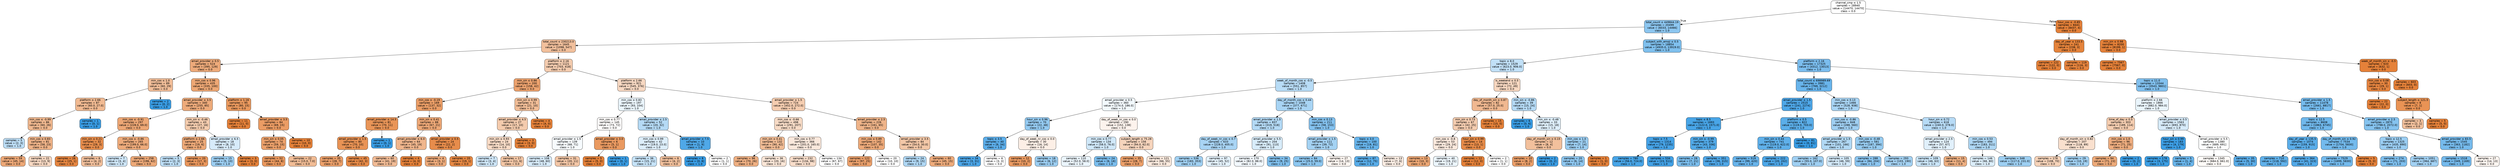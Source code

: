 digraph Tree {
node [shape=box, style="filled, rounded", color="black", fontname="helvetica"] ;
edge [fontname="helvetica"] ;
0 [label=<channel_cmp &le; 1.5<br/>samples = 28940<br/>value = [14470, 14470]<br/>class = 0.0>, fillcolor="#ffffff"] ;
1 [label=<total_count &le; 449844.19<br/>samples = 20499<br/>value = [6033, 14466]<br/>class = 1.0>, fillcolor="#8cc6f0"] ;
0 -> 1 [labeldistance=2.5, labelangle=45, headlabel="True"] ;
2 [label=<total_count &le; 230213.0<br/>samples = 1645<br/>value = [1098, 547]<br/>class = 0.0>, fillcolor="#f2c09c"] ;
1 -> 2 ;
3 [label=<email_provider &le; 0.5<br/>samples = 524<br/>value = [395, 129]<br/>class = 0.0>, fillcolor="#edaa7a"] ;
2 -> 3 ;
4 [label=<min_cos &le; 1.0<br/>samples = 89<br/>value = [60, 29]<br/>class = 0.0>, fillcolor="#f2be99"] ;
3 -> 4 ;
5 [label=<platform &le; 2.66<br/>samples = 87<br/>value = [60.0, 27.0]<br/>class = 0.0>, fillcolor="#f1ba92"] ;
4 -> 5 ;
6 [label=<min_cos &le; -0.99<br/>samples = 86<br/>value = [60, 26]<br/>class = 0.0>, fillcolor="#f0b88f"] ;
5 -> 6 ;
7 [label=<samples = 5<br/>value = [2, 3]<br/>class = 1.0>, fillcolor="#bddef6"] ;
6 -> 7 ;
8 [label=<min_cos &le; 0.83<br/>samples = 81<br/>value = [58, 23]<br/>class = 0.0>, fillcolor="#efb388"] ;
6 -> 8 ;
9 [label=<samples = 59<br/>value = [45, 14]<br/>class = 0.0>, fillcolor="#eda877"] ;
8 -> 9 ;
10 [label=<samples = 22<br/>value = [13, 9]<br/>class = 0.0>, fillcolor="#f7d8c2"] ;
8 -> 10 ;
11 [label=<samples = 1<br/>value = [0, 1]<br/>class = 1.0>, fillcolor="#399de5"] ;
5 -> 11 ;
12 [label=<samples = 2<br/>value = [0, 2]<br/>class = 1.0>, fillcolor="#399de5"] ;
4 -> 12 ;
13 [label=<min_cos &le; 0.96<br/>samples = 435<br/>value = [335, 100]<br/>class = 0.0>, fillcolor="#eda774"] ;
3 -> 13 ;
14 [label=<email_provider &le; 3.5<br/>samples = 340<br/>value = [255, 85]<br/>class = 0.0>, fillcolor="#eeab7b"] ;
13 -> 14 ;
15 [label=<min_cos &le; -0.91<br/>samples = 297<br/>value = [228.0, 69.0]<br/>class = 0.0>, fillcolor="#eda775"] ;
14 -> 15 ;
16 [label=<min_sin &le; 0.21<br/>samples = 32<br/>value = [29, 3]<br/>class = 0.0>, fillcolor="#e88e4d"] ;
15 -> 16 ;
17 [label=<samples = 26<br/>value = [25, 1]<br/>class = 0.0>, fillcolor="#e68641"] ;
16 -> 17 ;
18 [label=<samples = 6<br/>value = [4, 2]<br/>class = 0.0>, fillcolor="#f2c09c"] ;
16 -> 18 ;
19 [label=<min_cos &le; -0.86<br/>samples = 265<br/>value = [199.0, 66.0]<br/>class = 0.0>, fillcolor="#eeab7b"] ;
15 -> 19 ;
20 [label=<samples = 7<br/>value = [3, 4]<br/>class = 1.0>, fillcolor="#cee6f8"] ;
19 -> 20 ;
21 [label=<samples = 258<br/>value = [196, 62]<br/>class = 0.0>, fillcolor="#eda978"] ;
19 -> 21 ;
22 [label=<min_sin &le; -0.46<br/>samples = 43<br/>value = [27, 16]<br/>class = 0.0>, fillcolor="#f4ccae"] ;
14 -> 22 ;
23 [label=<platform &le; 2.66<br/>samples = 25<br/>value = [19, 6]<br/>class = 0.0>, fillcolor="#eda978"] ;
22 -> 23 ;
24 [label=<samples = 5<br/>value = [2, 3]<br/>class = 1.0>, fillcolor="#bddef6"] ;
23 -> 24 ;
25 [label=<samples = 20<br/>value = [17, 3]<br/>class = 0.0>, fillcolor="#ea975c"] ;
23 -> 25 ;
26 [label=<email_provider &le; 6.5<br/>samples = 18<br/>value = [8, 10]<br/>class = 1.0>, fillcolor="#d7ebfa"] ;
22 -> 26 ;
27 [label=<samples = 15<br/>value = [5, 10]<br/>class = 1.0>, fillcolor="#9ccef2"] ;
26 -> 27 ;
28 [label=<samples = 3<br/>value = [3, 0]<br/>class = 0.0>, fillcolor="#e58139"] ;
26 -> 28 ;
29 [label=<platform &le; 1.16<br/>samples = 95<br/>value = [80, 15]<br/>class = 0.0>, fillcolor="#ea995e"] ;
13 -> 29 ;
30 [label=<samples = 11<br/>value = [11, 0]<br/>class = 0.0>, fillcolor="#e58139"] ;
29 -> 30 ;
31 [label=<email_provider &le; 3.5<br/>samples = 84<br/>value = [69, 15]<br/>class = 0.0>, fillcolor="#eb9c64"] ;
29 -> 31 ;
32 [label=<min_sin &le; 0.05<br/>samples = 74<br/>value = [59, 15]<br/>class = 0.0>, fillcolor="#eca16b"] ;
31 -> 32 ;
33 [label=<samples = 52<br/>value = [44, 8]<br/>class = 0.0>, fillcolor="#ea985d"] ;
32 -> 33 ;
34 [label=<samples = 22<br/>value = [15.0, 7.0]<br/>class = 0.0>, fillcolor="#f1bc95"] ;
32 -> 34 ;
35 [label=<samples = 10<br/>value = [10, 0]<br/>class = 0.0>, fillcolor="#e58139"] ;
31 -> 35 ;
36 [label=<platform &le; 2.16<br/>samples = 1121<br/>value = [703, 418]<br/>class = 0.0>, fillcolor="#f4ccaf"] ;
2 -> 36 ;
37 [label=<min_sin &le; 0.86<br/>samples = 200<br/>value = [158, 42]<br/>class = 0.0>, fillcolor="#eca26e"] ;
36 -> 37 ;
38 [label=<min_cos &le; -0.19<br/>samples = 169<br/>value = [137, 32]<br/>class = 0.0>, fillcolor="#eb9e67"] ;
37 -> 38 ;
39 [label=<email_provider &le; 14.5<br/>samples = 81<br/>value = [70, 11]<br/>class = 0.0>, fillcolor="#e99558"] ;
38 -> 39 ;
40 [label=<email_provider &le; 1.5<br/>samples = 80<br/>value = [70, 10]<br/>class = 0.0>, fillcolor="#e99355"] ;
39 -> 40 ;
41 [label=<samples = 35<br/>value = [28, 7]<br/>class = 0.0>, fillcolor="#eca06a"] ;
40 -> 41 ;
42 [label=<samples = 45<br/>value = [42, 3]<br/>class = 0.0>, fillcolor="#e78a47"] ;
40 -> 42 ;
43 [label=<samples = 1<br/>value = [0, 1]<br/>class = 1.0>, fillcolor="#399de5"] ;
39 -> 43 ;
44 [label=<min_sin &le; 0.41<br/>samples = 88<br/>value = [67, 21]<br/>class = 0.0>, fillcolor="#eda877"] ;
38 -> 44 ;
45 [label=<email_provider &le; 6.0<br/>samples = 64<br/>value = [45, 19]<br/>class = 0.0>, fillcolor="#f0b68d"] ;
44 -> 45 ;
46 [label=<samples = 60<br/>value = [41, 19]<br/>class = 0.0>, fillcolor="#f1bb95"] ;
45 -> 46 ;
47 [label=<samples = 4<br/>value = [4, 0]<br/>class = 0.0>, fillcolor="#e58139"] ;
45 -> 47 ;
48 [label=<email_provider &le; 0.5<br/>samples = 24<br/>value = [22, 2]<br/>class = 0.0>, fillcolor="#e78c4b"] ;
44 -> 48 ;
49 [label=<samples = 4<br/>value = [3, 1]<br/>class = 0.0>, fillcolor="#eeab7b"] ;
48 -> 49 ;
50 [label=<samples = 20<br/>value = [19, 1]<br/>class = 0.0>, fillcolor="#e68843"] ;
48 -> 50 ;
51 [label=<min_sin &le; 0.99<br/>samples = 31<br/>value = [21, 10]<br/>class = 0.0>, fillcolor="#f1bd97"] ;
37 -> 51 ;
52 [label=<email_provider &le; 4.5<br/>samples = 27<br/>value = [17, 10]<br/>class = 0.0>, fillcolor="#f4cbad"] ;
51 -> 52 ;
53 [label=<min_sin &le; 0.93<br/>samples = 24<br/>value = [14, 10]<br/>class = 0.0>, fillcolor="#f8dbc6"] ;
52 -> 53 ;
54 [label=<samples = 7<br/>value = [3, 4]<br/>class = 1.0>, fillcolor="#cee6f8"] ;
53 -> 54 ;
55 [label=<samples = 17<br/>value = [11, 6]<br/>class = 0.0>, fillcolor="#f3c6a5"] ;
53 -> 55 ;
56 [label=<samples = 3<br/>value = [3, 0]<br/>class = 0.0>, fillcolor="#e58139"] ;
52 -> 56 ;
57 [label=<samples = 4<br/>value = [4, 0]<br/>class = 0.0>, fillcolor="#e58139"] ;
51 -> 57 ;
58 [label=<platform &le; 2.66<br/>samples = 921<br/>value = [545, 376]<br/>class = 0.0>, fillcolor="#f7d8c2"] ;
36 -> 58 ;
59 [label=<min_cos &le; 0.83<br/>samples = 197<br/>value = [93, 104]<br/>class = 1.0>, fillcolor="#eaf5fc"] ;
58 -> 59 ;
60 [label=<min_cos &le; 0.77<br/>samples = 145<br/>value = [73, 72]<br/>class = 0.0>, fillcolor="#fffdfc"] ;
59 -> 60 ;
61 [label=<email_provider &le; 1.5<br/>samples = 139<br/>value = [68, 71]<br/>class = 1.0>, fillcolor="#f7fbfe"] ;
60 -> 61 ;
62 [label=<samples = 108<br/>value = [48, 60]<br/>class = 1.0>, fillcolor="#d7ebfa"] ;
61 -> 62 ;
63 [label=<samples = 31<br/>value = [20, 11]<br/>class = 0.0>, fillcolor="#f3c6a6"] ;
61 -> 63 ;
64 [label=<email_provider &le; 3.0<br/>samples = 6<br/>value = [5, 1]<br/>class = 0.0>, fillcolor="#ea9a61"] ;
60 -> 64 ;
65 [label=<samples = 5<br/>value = [5, 0]<br/>class = 0.0>, fillcolor="#e58139"] ;
64 -> 65 ;
66 [label=<samples = 1<br/>value = [0, 1]<br/>class = 1.0>, fillcolor="#399de5"] ;
64 -> 66 ;
67 [label=<email_provider &le; 2.5<br/>samples = 52<br/>value = [20, 32]<br/>class = 1.0>, fillcolor="#b5daf5"] ;
59 -> 67 ;
68 [label=<min_cos &le; 0.99<br/>samples = 42<br/>value = [19.0, 23.0]<br/>class = 1.0>, fillcolor="#ddeefa"] ;
67 -> 68 ;
69 [label=<samples = 36<br/>value = [15, 21]<br/>class = 1.0>, fillcolor="#c6e3f8"] ;
68 -> 69 ;
70 [label=<samples = 6<br/>value = [4, 2]<br/>class = 0.0>, fillcolor="#f2c09c"] ;
68 -> 70 ;
71 [label=<email_provider &le; 7.5<br/>samples = 10<br/>value = [1, 9]<br/>class = 1.0>, fillcolor="#4fa8e8"] ;
67 -> 71 ;
72 [label=<samples = 8<br/>value = [0, 8]<br/>class = 1.0>, fillcolor="#399de5"] ;
71 -> 72 ;
73 [label=<samples = 2<br/>value = [1, 1]<br/>class = 0.0>, fillcolor="#ffffff"] ;
71 -> 73 ;
74 [label=<email_provider &le; 1.5<br/>samples = 724<br/>value = [452.0, 272.0]<br/>class = 0.0>, fillcolor="#f5cdb0"] ;
58 -> 74 ;
75 [label=<min_cos &le; -0.66<br/>samples = 498<br/>value = [291, 207]<br/>class = 0.0>, fillcolor="#f7dbc6"] ;
74 -> 75 ;
76 [label=<min_sin &le; 0.41<br/>samples = 132<br/>value = [90, 42]<br/>class = 0.0>, fillcolor="#f1bc95"] ;
75 -> 76 ;
77 [label=<samples = 96<br/>value = [70, 26]<br/>class = 0.0>, fillcolor="#efb083"] ;
76 -> 77 ;
78 [label=<samples = 36<br/>value = [20, 16]<br/>class = 0.0>, fillcolor="#fae6d7"] ;
76 -> 78 ;
79 [label=<min_cos &le; 0.77<br/>samples = 366<br/>value = [201.0, 165.0]<br/>class = 0.0>, fillcolor="#fae8dc"] ;
75 -> 79 ;
80 [label=<samples = 232<br/>value = [134, 98]<br/>class = 0.0>, fillcolor="#f8ddca"] ;
79 -> 80 ;
81 [label=<samples = 134<br/>value = [67, 67]<br/>class = 0.0>, fillcolor="#ffffff"] ;
79 -> 81 ;
82 [label=<email_provider &le; 2.5<br/>samples = 226<br/>value = [161, 65]<br/>class = 0.0>, fillcolor="#efb489"] ;
74 -> 82 ;
83 [label=<min_cos &le; 0.89<br/>samples = 142<br/>value = [107, 35]<br/>class = 0.0>, fillcolor="#eeaa7a"] ;
82 -> 83 ;
84 [label=<samples = 122<br/>value = [97, 25]<br/>class = 0.0>, fillcolor="#eca16c"] ;
83 -> 84 ;
85 [label=<samples = 20<br/>value = [10, 10]<br/>class = 0.0>, fillcolor="#ffffff"] ;
83 -> 85 ;
86 [label=<email_provider &le; 3.5<br/>samples = 84<br/>value = [54.0, 30.0]<br/>class = 0.0>, fillcolor="#f3c7a7"] ;
82 -> 86 ;
87 [label=<samples = 24<br/>value = [9, 15]<br/>class = 1.0>, fillcolor="#b0d8f5"] ;
86 -> 87 ;
88 [label=<samples = 60<br/>value = [45, 15]<br/>class = 0.0>, fillcolor="#eeab7b"] ;
86 -> 88 ;
89 [label=<subject_with_emoji &le; 0.5<br/>samples = 18854<br/>value = [4935.0, 13919.0]<br/>class = 1.0>, fillcolor="#7fc0ee"] ;
1 -> 89 ;
90 [label=<topic &le; 8.0<br/>samples = 1529<br/>value = [623.0, 906.0]<br/>class = 1.0>, fillcolor="#c1e0f7"] ;
89 -> 90 ;
91 [label=<week_of_month_cos &le; -0.5<br/>samples = 1408<br/>value = [551, 857]<br/>class = 1.0>, fillcolor="#b8dcf6"] ;
90 -> 91 ;
92 [label=<email_provider &le; 0.5<br/>samples = 360<br/>value = [174.0, 186.0]<br/>class = 1.0>, fillcolor="#f2f9fd"] ;
91 -> 92 ;
93 [label=<hour_sin &le; 0.96<br/>samples = 70<br/>value = [22, 48]<br/>class = 1.0>, fillcolor="#94caf1"] ;
92 -> 93 ;
94 [label=<topic &le; 3.5<br/>samples = 40<br/>value = [6, 34]<br/>class = 1.0>, fillcolor="#5caeea"] ;
93 -> 94 ;
95 [label=<samples = 34<br/>value = [3, 31]<br/>class = 1.0>, fillcolor="#4ca6e8"] ;
94 -> 95 ;
96 [label=<samples = 6<br/>value = [3, 3]<br/>class = 0.0>, fillcolor="#ffffff"] ;
94 -> 96 ;
97 [label=<day_of_week_nr_cos &le; 0.0<br/>samples = 30<br/>value = [16, 14]<br/>class = 0.0>, fillcolor="#fcefe6"] ;
93 -> 97 ;
98 [label=<samples = 12<br/>value = [10, 2]<br/>class = 0.0>, fillcolor="#ea9a61"] ;
97 -> 98 ;
99 [label=<samples = 18<br/>value = [6, 12]<br/>class = 1.0>, fillcolor="#9ccef2"] ;
97 -> 99 ;
100 [label=<day_of_week_nr_cos &le; 0.0<br/>samples = 290<br/>value = [152, 138]<br/>class = 0.0>, fillcolor="#fdf3ed"] ;
92 -> 100 ;
101 [label=<min_cos &le; 0.77<br/>samples = 134<br/>value = [58.0, 76.0]<br/>class = 1.0>, fillcolor="#d0e8f9"] ;
100 -> 101 ;
102 [label=<samples = 110<br/>value = [52.0, 58.0]<br/>class = 1.0>, fillcolor="#ebf5fc"] ;
101 -> 102 ;
103 [label=<samples = 24<br/>value = [6, 18]<br/>class = 1.0>, fillcolor="#7bbeee"] ;
101 -> 103 ;
104 [label=<subject_length &le; 75.28<br/>samples = 156<br/>value = [94.0, 62.0]<br/>class = 0.0>, fillcolor="#f6d4bc"] ;
100 -> 104 ;
105 [label=<samples = 35<br/>value = [28, 7]<br/>class = 0.0>, fillcolor="#eca06a"] ;
104 -> 105 ;
106 [label=<samples = 121<br/>value = [66, 55]<br/>class = 0.0>, fillcolor="#fbeade"] ;
104 -> 106 ;
107 [label=<day_of_month_cos &le; 0.44<br/>samples = 1048<br/>value = [377, 671]<br/>class = 1.0>, fillcolor="#a8d4f4"] ;
91 -> 107 ;
108 [label=<email_provider &le; 1.5<br/>samples = 837<br/>value = [319, 518]<br/>class = 1.0>, fillcolor="#b3d9f5"] ;
107 -> 108 ;
109 [label=<day_of_week_nr_cos &le; 0.7<br/>samples = 633<br/>value = [228.0, 405.0]<br/>class = 1.0>, fillcolor="#a8d4f4"] ;
108 -> 109 ;
110 [label=<samples = 536<br/>value = [183, 353]<br/>class = 1.0>, fillcolor="#a0d0f2"] ;
109 -> 110 ;
111 [label=<samples = 97<br/>value = [45, 52]<br/>class = 1.0>, fillcolor="#e4f2fc"] ;
109 -> 111 ;
112 [label=<email_provider &le; 5.5<br/>samples = 204<br/>value = [91, 113]<br/>class = 1.0>, fillcolor="#d8ecfa"] ;
108 -> 112 ;
113 [label=<samples = 170<br/>value = [82.0, 88.0]<br/>class = 1.0>, fillcolor="#f2f8fd"] ;
112 -> 113 ;
114 [label=<samples = 34<br/>value = [9, 25]<br/>class = 1.0>, fillcolor="#80c0ee"] ;
112 -> 114 ;
115 [label=<min_cos &le; 0.13<br/>samples = 211<br/>value = [58, 153]<br/>class = 1.0>, fillcolor="#84c2ef"] ;
107 -> 115 ;
116 [label=<email_provider &le; 1.5<br/>samples = 111<br/>value = [39, 72]<br/>class = 1.0>, fillcolor="#a4d2f3"] ;
115 -> 116 ;
117 [label=<samples = 84<br/>value = [25.0, 59.0]<br/>class = 1.0>, fillcolor="#8dc7f0"] ;
116 -> 117 ;
118 [label=<samples = 27<br/>value = [14, 13]<br/>class = 0.0>, fillcolor="#fdf6f1"] ;
116 -> 118 ;
119 [label=<topic &le; 3.0<br/>samples = 100<br/>value = [19, 81]<br/>class = 1.0>, fillcolor="#67b4eb"] ;
115 -> 119 ;
120 [label=<samples = 87<br/>value = [12, 75]<br/>class = 1.0>, fillcolor="#59ade9"] ;
119 -> 120 ;
121 [label=<samples = 13<br/>value = [7, 6]<br/>class = 0.0>, fillcolor="#fbede3"] ;
119 -> 121 ;
122 [label=<is_weekend &le; 0.5<br/>samples = 121<br/>value = [72, 49]<br/>class = 0.0>, fillcolor="#f7d7c0"] ;
90 -> 122 ;
123 [label=<day_of_month_sin &le; 0.87<br/>samples = 82<br/>value = [57.0, 25.0]<br/>class = 0.0>, fillcolor="#f0b890"] ;
122 -> 123 ;
124 [label=<min_sin &le; 0.73<br/>samples = 67<br/>value = [42, 25]<br/>class = 0.0>, fillcolor="#f4ccaf"] ;
123 -> 124 ;
125 [label=<min_cos &le; -0.8<br/>samples = 53<br/>value = [29, 24]<br/>class = 0.0>, fillcolor="#fbe9dd"] ;
124 -> 125 ;
126 [label=<samples = 13<br/>value = [10, 3]<br/>class = 0.0>, fillcolor="#eda774"] ;
125 -> 126 ;
127 [label=<samples = 40<br/>value = [19, 21]<br/>class = 1.0>, fillcolor="#ecf6fd"] ;
125 -> 127 ;
128 [label=<hour_sin &le; 0.99<br/>samples = 14<br/>value = [13, 1]<br/>class = 0.0>, fillcolor="#e78b48"] ;
124 -> 128 ;
129 [label=<samples = 12<br/>value = [12, 0]<br/>class = 0.0>, fillcolor="#e58139"] ;
128 -> 129 ;
130 [label=<samples = 2<br/>value = [1, 1]<br/>class = 0.0>, fillcolor="#ffffff"] ;
128 -> 130 ;
131 [label=<samples = 15<br/>value = [15, 0]<br/>class = 0.0>, fillcolor="#e58139"] ;
123 -> 131 ;
132 [label=<min_sin &le; -0.86<br/>samples = 39<br/>value = [15, 24]<br/>class = 1.0>, fillcolor="#b5daf5"] ;
122 -> 132 ;
133 [label=<samples = 6<br/>value = [0, 6]<br/>class = 1.0>, fillcolor="#399de5"] ;
132 -> 133 ;
134 [label=<min_sin &le; -0.48<br/>samples = 33<br/>value = [15, 18]<br/>class = 1.0>, fillcolor="#deeffb"] ;
132 -> 134 ;
135 [label=<day_of_month_sin &le; 0.15<br/>samples = 12<br/>value = [8, 4]<br/>class = 0.0>, fillcolor="#f2c09c"] ;
134 -> 135 ;
136 [label=<samples = 10<br/>value = [8, 2]<br/>class = 0.0>, fillcolor="#eca06a"] ;
135 -> 136 ;
137 [label=<samples = 2<br/>value = [0, 2]<br/>class = 1.0>, fillcolor="#399de5"] ;
135 -> 137 ;
138 [label=<min_cos &le; 1.0<br/>samples = 21<br/>value = [7, 14]<br/>class = 1.0>, fillcolor="#9ccef2"] ;
134 -> 138 ;
139 [label=<samples = 20<br/>value = [6, 14]<br/>class = 1.0>, fillcolor="#8ec7f0"] ;
138 -> 139 ;
140 [label=<samples = 1<br/>value = [1, 0]<br/>class = 0.0>, fillcolor="#e58139"] ;
138 -> 140 ;
141 [label=<platform &le; 2.16<br/>samples = 17325<br/>value = [4312, 13013]<br/>class = 1.0>, fillcolor="#7bbdee"] ;
89 -> 141 ;
142 [label=<total_count &le; 698989.69<br/>samples = 3981<br/>value = [769, 3212]<br/>class = 1.0>, fillcolor="#68b4eb"] ;
141 -> 142 ;
143 [label=<email_provider &le; 1.5<br/>samples = 2515<br/>value = [241, 2274]<br/>class = 1.0>, fillcolor="#4ea7e8"] ;
142 -> 143 ;
144 [label=<topic &le; 8.5<br/>samples = 1693<br/>value = [122.0, 1571.0]<br/>class = 1.0>, fillcolor="#48a5e7"] ;
143 -> 144 ;
145 [label=<topic &le; 7.5<br/>samples = 1314<br/>value = [79, 1235]<br/>class = 1.0>, fillcolor="#46a3e7"] ;
144 -> 145 ;
146 [label=<samples = 780<br/>value = [56.0, 724.0]<br/>class = 1.0>, fillcolor="#48a5e7"] ;
145 -> 146 ;
147 [label=<samples = 534<br/>value = [23, 511]<br/>class = 1.0>, fillcolor="#42a1e6"] ;
145 -> 147 ;
148 [label=<min_sin &le; -0.99<br/>samples = 379<br/>value = [43, 336]<br/>class = 1.0>, fillcolor="#52aae8"] ;
144 -> 148 ;
149 [label=<samples = 28<br/>value = [7, 21]<br/>class = 1.0>, fillcolor="#7bbeee"] ;
148 -> 149 ;
150 [label=<samples = 351<br/>value = [36, 315]<br/>class = 1.0>, fillcolor="#50a8e8"] ;
148 -> 150 ;
151 [label=<platform &le; 0.5<br/>samples = 822<br/>value = [119.0, 703.0]<br/>class = 1.0>, fillcolor="#5baee9"] ;
143 -> 151 ;
152 [label=<min_sin &le; 0.44<br/>samples = 741<br/>value = [119.0, 622.0]<br/>class = 1.0>, fillcolor="#5fb0ea"] ;
151 -> 152 ;
153 [label=<samples = 519<br/>value = [99, 420]<br/>class = 1.0>, fillcolor="#68b4eb"] ;
152 -> 153 ;
154 [label=<samples = 222<br/>value = [20, 202]<br/>class = 1.0>, fillcolor="#4da7e8"] ;
152 -> 154 ;
155 [label=<samples = 81<br/>value = [0, 81]<br/>class = 1.0>, fillcolor="#399de5"] ;
151 -> 155 ;
156 [label=<min_cos &le; 0.13<br/>samples = 1466<br/>value = [528, 938]<br/>class = 1.0>, fillcolor="#a8d4f4"] ;
142 -> 156 ;
157 [label=<min_cos &le; -0.86<br/>samples = 848<br/>value = [288, 560]<br/>class = 1.0>, fillcolor="#9fcff2"] ;
156 -> 157 ;
158 [label=<email_provider &le; 1.5<br/>samples = 267<br/>value = [101, 166]<br/>class = 1.0>, fillcolor="#b1d9f5"] ;
157 -> 158 ;
159 [label=<samples = 162<br/>value = [55.0, 107.0]<br/>class = 1.0>, fillcolor="#9fcff2"] ;
158 -> 159 ;
160 [label=<samples = 105<br/>value = [46, 59]<br/>class = 1.0>, fillcolor="#d3e9f9"] ;
158 -> 160 ;
161 [label=<min_cos &le; -0.48<br/>samples = 581<br/>value = [187, 394]<br/>class = 1.0>, fillcolor="#97ccf1"] ;
157 -> 161 ;
162 [label=<samples = 288<br/>value = [84, 204]<br/>class = 1.0>, fillcolor="#8bc5f0"] ;
161 -> 162 ;
163 [label=<samples = 293<br/>value = [103, 190]<br/>class = 1.0>, fillcolor="#a4d2f3"] ;
161 -> 163 ;
164 [label=<hour_sin &le; 0.72<br/>samples = 618<br/>value = [240.0, 378.0]<br/>class = 1.0>, fillcolor="#b7dbf6"] ;
156 -> 164 ;
165 [label=<email_provider &le; 2.5<br/>samples = 124<br/>value = [57, 67]<br/>class = 1.0>, fillcolor="#e1f0fb"] ;
164 -> 165 ;
166 [label=<samples = 109<br/>value = [46, 63]<br/>class = 1.0>, fillcolor="#cae5f8"] ;
165 -> 166 ;
167 [label=<samples = 15<br/>value = [11, 4]<br/>class = 0.0>, fillcolor="#eeaf81"] ;
165 -> 167 ;
168 [label=<min_cos &le; 0.53<br/>samples = 494<br/>value = [183, 311]<br/>class = 1.0>, fillcolor="#aed7f4"] ;
164 -> 168 ;
169 [label=<samples = 146<br/>value = [66, 80]<br/>class = 1.0>, fillcolor="#dceefa"] ;
168 -> 169 ;
170 [label=<samples = 348<br/>value = [117.0, 231.0]<br/>class = 1.0>, fillcolor="#9dcff2"] ;
168 -> 170 ;
171 [label=<topic &le; 11.0<br/>samples = 13344<br/>value = [3543, 9801]<br/>class = 1.0>, fillcolor="#81c0ee"] ;
141 -> 171 ;
172 [label=<platform &le; 2.66<br/>samples = 1866<br/>value = [882.0, 984.0]<br/>class = 1.0>, fillcolor="#eaf5fc"] ;
171 -> 172 ;
173 [label=<time_of_day &le; 0.5<br/>samples = 303<br/>value = [189, 114]<br/>class = 0.0>, fillcolor="#f5cdb0"] ;
172 -> 173 ;
174 [label=<day_of_month_sin &le; 0.82<br/>samples = 207<br/>value = [118, 89]<br/>class = 0.0>, fillcolor="#f9e0ce"] ;
173 -> 174 ;
175 [label=<samples = 178<br/>value = [108, 70]<br/>class = 0.0>, fillcolor="#f6d3b9"] ;
174 -> 175 ;
176 [label=<samples = 29<br/>value = [10, 19]<br/>class = 1.0>, fillcolor="#a1d1f3"] ;
174 -> 176 ;
177 [label=<min_cos &le; 1.0<br/>samples = 96<br/>value = [71, 25]<br/>class = 0.0>, fillcolor="#eead7f"] ;
173 -> 177 ;
178 [label=<samples = 94<br/>value = [71, 23]<br/>class = 0.0>, fillcolor="#edaa79"] ;
177 -> 178 ;
179 [label=<samples = 2<br/>value = [0, 2]<br/>class = 1.0>, fillcolor="#399de5"] ;
177 -> 179 ;
180 [label=<email_provider &le; 0.5<br/>samples = 1563<br/>value = [693, 870]<br/>class = 1.0>, fillcolor="#d7ebfa"] ;
172 -> 180 ;
181 [label=<hour_sin &le; 0.99<br/>samples = 183<br/>value = [4, 179]<br/>class = 1.0>, fillcolor="#3d9fe6"] ;
180 -> 181 ;
182 [label=<samples = 178<br/>value = [3, 175]<br/>class = 1.0>, fillcolor="#3c9fe5"] ;
181 -> 182 ;
183 [label=<samples = 5<br/>value = [1, 4]<br/>class = 1.0>, fillcolor="#6ab6ec"] ;
181 -> 183 ;
184 [label=<email_provider &le; 5.5<br/>samples = 1380<br/>value = [689, 691]<br/>class = 1.0>, fillcolor="#feffff"] ;
180 -> 184 ;
185 [label=<samples = 1345<br/>value = [684.0, 661.0]<br/>class = 0.0>, fillcolor="#fefbf8"] ;
184 -> 185 ;
186 [label=<samples = 35<br/>value = [5, 30]<br/>class = 1.0>, fillcolor="#5aade9"] ;
184 -> 186 ;
187 [label=<email_provider &le; 1.5<br/>samples = 11478<br/>value = [2661, 8817]<br/>class = 1.0>, fillcolor="#75bbed"] ;
171 -> 187 ;
188 [label=<topic &le; 12.5<br/>samples = 8608<br/>value = [1863, 6745]<br/>class = 1.0>, fillcolor="#70b8ec"] ;
187 -> 188 ;
189 [label=<day_of_year &le; 135.5<br/>samples = 1074<br/>value = [159, 915]<br/>class = 1.0>, fillcolor="#5baeea"] ;
188 -> 189 ;
190 [label=<samples = 710<br/>value = [118, 592]<br/>class = 1.0>, fillcolor="#60b1ea"] ;
189 -> 190 ;
191 [label=<samples = 364<br/>value = [41, 323]<br/>class = 1.0>, fillcolor="#52a9e8"] ;
189 -> 191 ;
192 [label=<day_of_month_sin &le; 0.92<br/>samples = 7534<br/>value = [1704, 5830]<br/>class = 1.0>, fillcolor="#73baed"] ;
188 -> 192 ;
193 [label=<samples = 7529<br/>value = [1699, 5830]<br/>class = 1.0>, fillcolor="#73baed"] ;
192 -> 193 ;
194 [label=<samples = 5<br/>value = [5, 0]<br/>class = 0.0>, fillcolor="#e58139"] ;
192 -> 194 ;
195 [label=<email_provider &le; 2.5<br/>samples = 2870<br/>value = [798.0, 2072.0]<br/>class = 1.0>, fillcolor="#85c3ef"] ;
187 -> 195 ;
196 [label=<topic &le; 12.5<br/>samples = 1325<br/>value = [435, 890]<br/>class = 1.0>, fillcolor="#9acdf2"] ;
195 -> 196 ;
197 [label=<samples = 274<br/>value = [71, 203]<br/>class = 1.0>, fillcolor="#7ebfee"] ;
196 -> 197 ;
198 [label=<samples = 1051<br/>value = [364, 687]<br/>class = 1.0>, fillcolor="#a2d1f3"] ;
196 -> 198 ;
199 [label=<email_provider &le; 83.5<br/>samples = 1545<br/>value = [363, 1182]<br/>class = 1.0>, fillcolor="#76bbed"] ;
195 -> 199 ;
200 [label=<samples = 1518<br/>value = [349, 1169]<br/>class = 1.0>, fillcolor="#74baed"] ;
199 -> 200 ;
201 [label=<samples = 27<br/>value = [14, 13]<br/>class = 0.0>, fillcolor="#fdf6f1"] ;
199 -> 201 ;
202 [label=<hour_cos &le; -0.85<br/>samples = 8441<br/>value = [8437, 4]<br/>class = 0.0>, fillcolor="#e58139"] ;
0 -> 202 [labeldistance=2.5, labelangle=-45, headlabel="False"] ;
203 [label=<day_of_year &le; 133.5<br/>samples = 241<br/>value = [238, 3]<br/>class = 0.0>, fillcolor="#e5833b"] ;
202 -> 203 ;
204 [label=<samples = 122<br/>value = [122, 0]<br/>class = 0.0>, fillcolor="#e58139"] ;
203 -> 204 ;
205 [label=<samples = 119<br/>value = [116, 3]<br/>class = 0.0>, fillcolor="#e6843e"] ;
203 -> 205 ;
206 [label=<min_sin &le; 0.98<br/>samples = 8200<br/>value = [8199, 1]<br/>class = 0.0>, fillcolor="#e58139"] ;
202 -> 206 ;
207 [label=<samples = 7567<br/>value = [7567, 0]<br/>class = 0.0>, fillcolor="#e58139"] ;
206 -> 207 ;
208 [label=<week_of_month_sin &le; -0.5<br/>samples = 633<br/>value = [632, 1]<br/>class = 0.0>, fillcolor="#e58139"] ;
206 -> 208 ;
209 [label=<min_cos &le; 0.08<br/>samples = 30<br/>value = [29, 1]<br/>class = 0.0>, fillcolor="#e68540"] ;
208 -> 209 ;
210 [label=<samples = 22<br/>value = [22, 0]<br/>class = 0.0>, fillcolor="#e58139"] ;
209 -> 210 ;
211 [label=<subject_length &le; 121.5<br/>samples = 8<br/>value = [7, 1]<br/>class = 0.0>, fillcolor="#e99355"] ;
209 -> 211 ;
212 [label=<samples = 3<br/>value = [2, 1]<br/>class = 0.0>, fillcolor="#f2c09c"] ;
211 -> 212 ;
213 [label=<samples = 5<br/>value = [5, 0]<br/>class = 0.0>, fillcolor="#e58139"] ;
211 -> 213 ;
214 [label=<samples = 603<br/>value = [603, 0]<br/>class = 0.0>, fillcolor="#e58139"] ;
208 -> 214 ;
}
